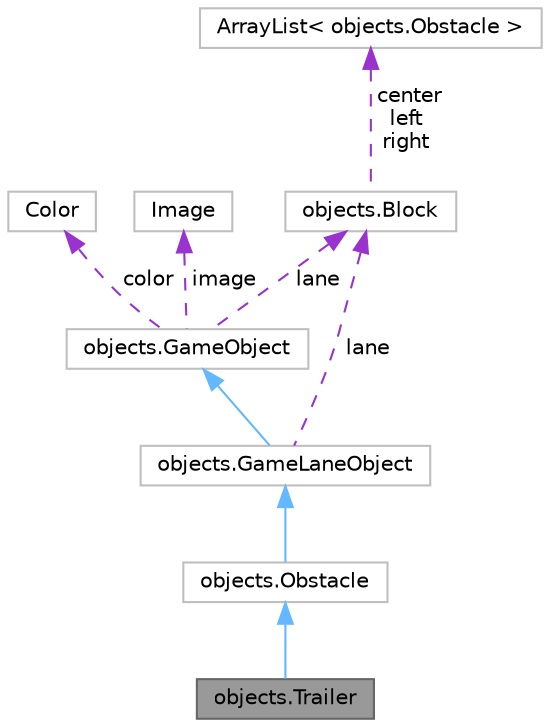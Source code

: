 digraph "objects.Trailer"
{
 // LATEX_PDF_SIZE
  bgcolor="transparent";
  edge [fontname=Helvetica,fontsize=10,labelfontname=Helvetica,labelfontsize=10];
  node [fontname=Helvetica,fontsize=10,shape=box,height=0.2,width=0.4];
  Node1 [label="objects.Trailer",height=0.2,width=0.4,color="gray40", fillcolor="grey60", style="filled", fontcolor="black",tooltip=" "];
  Node2 -> Node1 [dir="back",color="steelblue1",style="solid"];
  Node2 [label="objects.Obstacle",height=0.2,width=0.4,color="grey75", fillcolor="white", style="filled",URL="$classobjects_1_1Obstacle.html",tooltip=" "];
  Node3 -> Node2 [dir="back",color="steelblue1",style="solid"];
  Node3 [label="objects.GameLaneObject",height=0.2,width=0.4,color="grey75", fillcolor="white", style="filled",URL="$classobjects_1_1GameLaneObject.html",tooltip=" "];
  Node4 -> Node3 [dir="back",color="steelblue1",style="solid"];
  Node4 [label="objects.GameObject",height=0.2,width=0.4,color="grey75", fillcolor="white", style="filled",URL="$classobjects_1_1GameObject.html",tooltip=" "];
  Node5 -> Node4 [dir="back",color="darkorchid3",style="dashed",label=" color" ];
  Node5 [label="Color",height=0.2,width=0.4,color="grey75", fillcolor="white", style="filled",tooltip=" "];
  Node6 -> Node4 [dir="back",color="darkorchid3",style="dashed",label=" image" ];
  Node6 [label="Image",height=0.2,width=0.4,color="grey75", fillcolor="white", style="filled",tooltip=" "];
  Node7 -> Node4 [dir="back",color="darkorchid3",style="dashed",label=" lane" ];
  Node7 [label="objects.Block",height=0.2,width=0.4,color="grey75", fillcolor="white", style="filled",URL="$classobjects_1_1Block.html",tooltip=" "];
  Node8 -> Node7 [dir="back",color="darkorchid3",style="dashed",label=" center\nleft\nright" ];
  Node8 [label="ArrayList\< objects.Obstacle \>",height=0.2,width=0.4,color="grey75", fillcolor="white", style="filled",tooltip=" "];
  Node7 -> Node3 [dir="back",color="darkorchid3",style="dashed",label=" lane" ];
}

